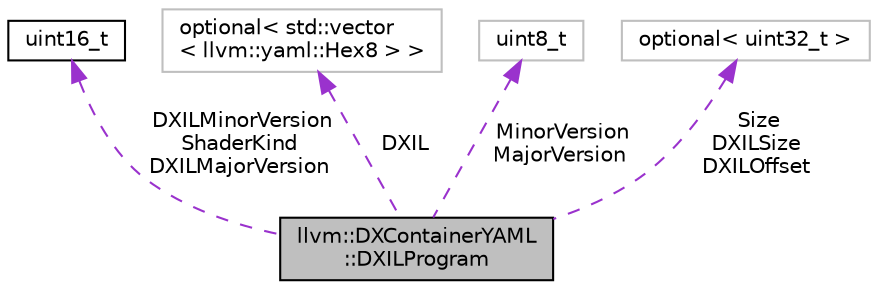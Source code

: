 digraph "llvm::DXContainerYAML::DXILProgram"
{
 // LATEX_PDF_SIZE
  bgcolor="transparent";
  edge [fontname="Helvetica",fontsize="10",labelfontname="Helvetica",labelfontsize="10"];
  node [fontname="Helvetica",fontsize="10",shape=record];
  Node1 [label="llvm::DXContainerYAML\l::DXILProgram",height=0.2,width=0.4,color="black", fillcolor="grey75", style="filled", fontcolor="black",tooltip=" "];
  Node2 -> Node1 [dir="back",color="darkorchid3",fontsize="10",style="dashed",label=" DXILMinorVersion\nShaderKind\nDXILMajorVersion" ,fontname="Helvetica"];
  Node2 [label="uint16_t",height=0.2,width=0.4,color="black",URL="$classuint16__t.html",tooltip=" "];
  Node3 -> Node1 [dir="back",color="darkorchid3",fontsize="10",style="dashed",label=" DXIL" ,fontname="Helvetica"];
  Node3 [label="optional\< std::vector\l\< llvm::yaml::Hex8 \> \>",height=0.2,width=0.4,color="grey75",tooltip=" "];
  Node4 -> Node1 [dir="back",color="darkorchid3",fontsize="10",style="dashed",label=" MinorVersion\nMajorVersion" ,fontname="Helvetica"];
  Node4 [label="uint8_t",height=0.2,width=0.4,color="grey75",tooltip=" "];
  Node5 -> Node1 [dir="back",color="darkorchid3",fontsize="10",style="dashed",label=" Size\nDXILSize\nDXILOffset" ,fontname="Helvetica"];
  Node5 [label="optional\< uint32_t \>",height=0.2,width=0.4,color="grey75",tooltip=" "];
}
